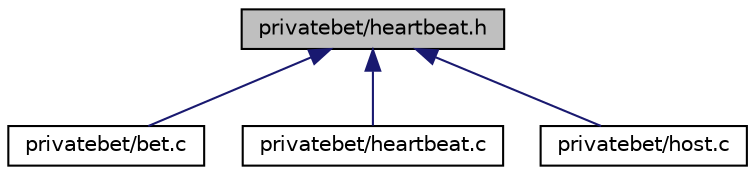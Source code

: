 digraph "privatebet/heartbeat.h"
{
 // INTERACTIVE_SVG=YES
 // LATEX_PDF_SIZE
  edge [fontname="Helvetica",fontsize="10",labelfontname="Helvetica",labelfontsize="10"];
  node [fontname="Helvetica",fontsize="10",shape=record];
  Node1 [label="privatebet/heartbeat.h",height=0.2,width=0.4,color="black", fillcolor="grey75", style="filled", fontcolor="black",tooltip=" "];
  Node1 -> Node2 [dir="back",color="midnightblue",fontsize="10",style="solid",fontname="Helvetica"];
  Node2 [label="privatebet/bet.c",height=0.2,width=0.4,color="black", fillcolor="white", style="filled",URL="$dd/d53/bet_8c.html",tooltip=" "];
  Node1 -> Node3 [dir="back",color="midnightblue",fontsize="10",style="solid",fontname="Helvetica"];
  Node3 [label="privatebet/heartbeat.c",height=0.2,width=0.4,color="black", fillcolor="white", style="filled",URL="$dd/d45/heartbeat_8c.html",tooltip=" "];
  Node1 -> Node4 [dir="back",color="midnightblue",fontsize="10",style="solid",fontname="Helvetica"];
  Node4 [label="privatebet/host.c",height=0.2,width=0.4,color="black", fillcolor="white", style="filled",URL="$df/da9/host_8c.html",tooltip=" "];
}
